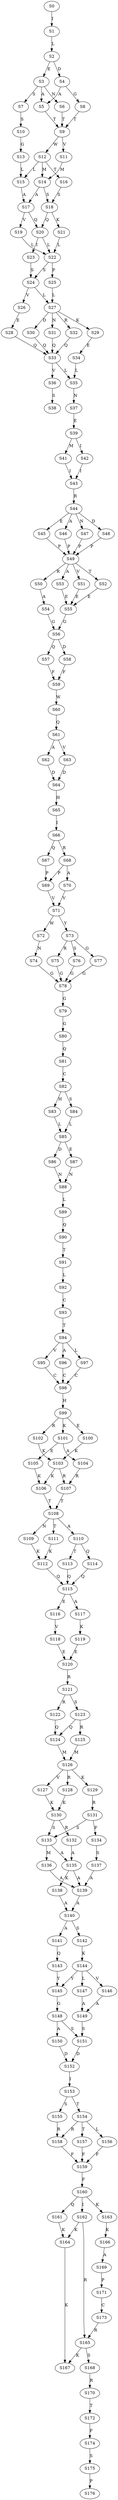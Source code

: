 strict digraph  {
	S0 -> S1 [ label = I ];
	S1 -> S2 [ label = L ];
	S2 -> S3 [ label = E ];
	S2 -> S4 [ label = D ];
	S3 -> S5 [ label = A ];
	S3 -> S6 [ label = N ];
	S3 -> S7 [ label = S ];
	S4 -> S5 [ label = A ];
	S4 -> S8 [ label = G ];
	S5 -> S9 [ label = T ];
	S6 -> S9 [ label = T ];
	S7 -> S10 [ label = S ];
	S8 -> S9 [ label = T ];
	S9 -> S11 [ label = V ];
	S9 -> S12 [ label = W ];
	S10 -> S13 [ label = G ];
	S11 -> S14 [ label = M ];
	S12 -> S15 [ label = L ];
	S12 -> S16 [ label = T ];
	S12 -> S14 [ label = M ];
	S13 -> S15 [ label = L ];
	S14 -> S17 [ label = A ];
	S14 -> S18 [ label = S ];
	S15 -> S17 [ label = A ];
	S16 -> S18 [ label = S ];
	S17 -> S19 [ label = V ];
	S17 -> S20 [ label = Q ];
	S18 -> S21 [ label = K ];
	S18 -> S20 [ label = Q ];
	S19 -> S22 [ label = L ];
	S20 -> S22 [ label = L ];
	S20 -> S23 [ label = I ];
	S21 -> S22 [ label = L ];
	S22 -> S24 [ label = S ];
	S22 -> S25 [ label = P ];
	S23 -> S24 [ label = S ];
	S24 -> S26 [ label = V ];
	S24 -> S27 [ label = L ];
	S25 -> S27 [ label = L ];
	S26 -> S28 [ label = E ];
	S27 -> S29 [ label = K ];
	S27 -> S30 [ label = D ];
	S27 -> S31 [ label = N ];
	S27 -> S32 [ label = R ];
	S28 -> S33 [ label = Q ];
	S29 -> S34 [ label = E ];
	S30 -> S33 [ label = Q ];
	S31 -> S33 [ label = Q ];
	S32 -> S33 [ label = Q ];
	S33 -> S35 [ label = L ];
	S33 -> S36 [ label = V ];
	S34 -> S35 [ label = L ];
	S35 -> S37 [ label = N ];
	S36 -> S38 [ label = S ];
	S37 -> S39 [ label = E ];
	S39 -> S41 [ label = M ];
	S39 -> S42 [ label = I ];
	S41 -> S43 [ label = I ];
	S42 -> S43 [ label = I ];
	S43 -> S44 [ label = R ];
	S44 -> S45 [ label = E ];
	S44 -> S46 [ label = A ];
	S44 -> S47 [ label = N ];
	S44 -> S48 [ label = D ];
	S45 -> S49 [ label = P ];
	S46 -> S49 [ label = P ];
	S47 -> S49 [ label = P ];
	S48 -> S49 [ label = P ];
	S49 -> S50 [ label = R ];
	S49 -> S51 [ label = V ];
	S49 -> S52 [ label = T ];
	S49 -> S53 [ label = A ];
	S50 -> S54 [ label = A ];
	S51 -> S55 [ label = E ];
	S52 -> S55 [ label = E ];
	S53 -> S55 [ label = E ];
	S54 -> S56 [ label = G ];
	S55 -> S56 [ label = G ];
	S56 -> S57 [ label = Q ];
	S56 -> S58 [ label = D ];
	S57 -> S59 [ label = F ];
	S58 -> S59 [ label = F ];
	S59 -> S60 [ label = W ];
	S60 -> S61 [ label = Q ];
	S61 -> S62 [ label = A ];
	S61 -> S63 [ label = V ];
	S62 -> S64 [ label = D ];
	S63 -> S64 [ label = D ];
	S64 -> S65 [ label = H ];
	S65 -> S66 [ label = I ];
	S66 -> S67 [ label = Q ];
	S66 -> S68 [ label = R ];
	S67 -> S69 [ label = P ];
	S68 -> S70 [ label = A ];
	S68 -> S69 [ label = P ];
	S69 -> S71 [ label = V ];
	S70 -> S71 [ label = V ];
	S71 -> S72 [ label = W ];
	S71 -> S73 [ label = Y ];
	S72 -> S74 [ label = N ];
	S73 -> S75 [ label = R ];
	S73 -> S76 [ label = S ];
	S73 -> S77 [ label = G ];
	S74 -> S78 [ label = G ];
	S75 -> S78 [ label = G ];
	S76 -> S78 [ label = G ];
	S77 -> S78 [ label = G ];
	S78 -> S79 [ label = G ];
	S79 -> S80 [ label = G ];
	S80 -> S81 [ label = Q ];
	S81 -> S82 [ label = C ];
	S82 -> S83 [ label = H ];
	S82 -> S84 [ label = S ];
	S83 -> S85 [ label = L ];
	S84 -> S85 [ label = L ];
	S85 -> S86 [ label = D ];
	S85 -> S87 [ label = E ];
	S86 -> S88 [ label = N ];
	S87 -> S88 [ label = N ];
	S88 -> S89 [ label = L ];
	S89 -> S90 [ label = Q ];
	S90 -> S91 [ label = T ];
	S91 -> S92 [ label = L ];
	S92 -> S93 [ label = C ];
	S93 -> S94 [ label = T ];
	S94 -> S95 [ label = V ];
	S94 -> S96 [ label = A ];
	S94 -> S97 [ label = L ];
	S95 -> S98 [ label = C ];
	S96 -> S98 [ label = C ];
	S97 -> S98 [ label = C ];
	S98 -> S99 [ label = H ];
	S99 -> S100 [ label = E ];
	S99 -> S101 [ label = K ];
	S99 -> S102 [ label = R ];
	S100 -> S103 [ label = K ];
	S101 -> S104 [ label = A ];
	S101 -> S105 [ label = E ];
	S102 -> S103 [ label = K ];
	S103 -> S106 [ label = K ];
	S103 -> S107 [ label = R ];
	S104 -> S107 [ label = R ];
	S105 -> S106 [ label = K ];
	S106 -> S108 [ label = T ];
	S107 -> S108 [ label = T ];
	S108 -> S109 [ label = N ];
	S108 -> S110 [ label = A ];
	S108 -> S111 [ label = T ];
	S109 -> S112 [ label = K ];
	S110 -> S113 [ label = T ];
	S110 -> S114 [ label = Q ];
	S111 -> S112 [ label = K ];
	S112 -> S115 [ label = Q ];
	S113 -> S115 [ label = Q ];
	S114 -> S115 [ label = Q ];
	S115 -> S116 [ label = E ];
	S115 -> S117 [ label = A ];
	S116 -> S118 [ label = V ];
	S117 -> S119 [ label = K ];
	S118 -> S120 [ label = E ];
	S119 -> S120 [ label = E ];
	S120 -> S121 [ label = R ];
	S121 -> S122 [ label = R ];
	S121 -> S123 [ label = S ];
	S122 -> S124 [ label = Q ];
	S123 -> S125 [ label = R ];
	S123 -> S124 [ label = Q ];
	S124 -> S126 [ label = M ];
	S125 -> S126 [ label = M ];
	S126 -> S127 [ label = V ];
	S126 -> S128 [ label = R ];
	S126 -> S129 [ label = K ];
	S127 -> S130 [ label = K ];
	S128 -> S130 [ label = K ];
	S129 -> S131 [ label = R ];
	S130 -> S132 [ label = R ];
	S130 -> S133 [ label = S ];
	S131 -> S134 [ label = F ];
	S131 -> S133 [ label = S ];
	S132 -> S135 [ label = A ];
	S133 -> S135 [ label = A ];
	S133 -> S136 [ label = M ];
	S134 -> S137 [ label = S ];
	S135 -> S138 [ label = K ];
	S135 -> S139 [ label = A ];
	S136 -> S139 [ label = A ];
	S137 -> S139 [ label = A ];
	S138 -> S140 [ label = A ];
	S139 -> S140 [ label = A ];
	S140 -> S141 [ label = A ];
	S140 -> S142 [ label = S ];
	S141 -> S143 [ label = Q ];
	S142 -> S144 [ label = K ];
	S143 -> S145 [ label = Y ];
	S144 -> S146 [ label = V ];
	S144 -> S145 [ label = Y ];
	S144 -> S147 [ label = L ];
	S145 -> S148 [ label = G ];
	S146 -> S149 [ label = A ];
	S147 -> S149 [ label = A ];
	S148 -> S150 [ label = A ];
	S148 -> S151 [ label = S ];
	S149 -> S151 [ label = S ];
	S150 -> S152 [ label = D ];
	S151 -> S152 [ label = D ];
	S152 -> S153 [ label = I ];
	S153 -> S154 [ label = T ];
	S153 -> S155 [ label = S ];
	S154 -> S156 [ label = L ];
	S154 -> S157 [ label = T ];
	S154 -> S158 [ label = R ];
	S155 -> S158 [ label = R ];
	S156 -> S159 [ label = F ];
	S157 -> S159 [ label = F ];
	S158 -> S159 [ label = F ];
	S159 -> S160 [ label = F ];
	S160 -> S161 [ label = Q ];
	S160 -> S162 [ label = I ];
	S160 -> S163 [ label = K ];
	S161 -> S164 [ label = K ];
	S162 -> S165 [ label = R ];
	S162 -> S164 [ label = K ];
	S163 -> S166 [ label = K ];
	S164 -> S167 [ label = K ];
	S165 -> S167 [ label = K ];
	S165 -> S168 [ label = S ];
	S166 -> S169 [ label = A ];
	S168 -> S170 [ label = R ];
	S169 -> S171 [ label = P ];
	S170 -> S172 [ label = T ];
	S171 -> S173 [ label = C ];
	S172 -> S174 [ label = F ];
	S173 -> S165 [ label = R ];
	S174 -> S175 [ label = S ];
	S175 -> S176 [ label = P ];
}

